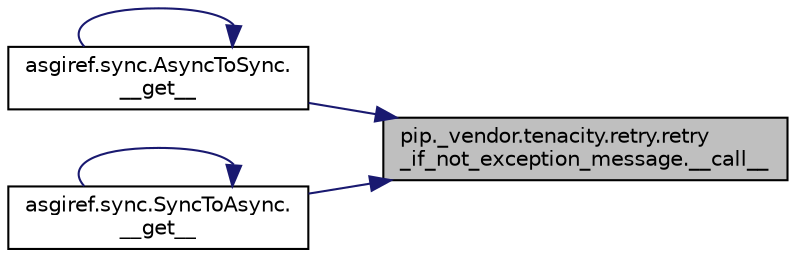 digraph "pip._vendor.tenacity.retry.retry_if_not_exception_message.__call__"
{
 // LATEX_PDF_SIZE
  edge [fontname="Helvetica",fontsize="10",labelfontname="Helvetica",labelfontsize="10"];
  node [fontname="Helvetica",fontsize="10",shape=record];
  rankdir="RL";
  Node1 [label="pip._vendor.tenacity.retry.retry\l_if_not_exception_message.__call__",height=0.2,width=0.4,color="black", fillcolor="grey75", style="filled", fontcolor="black",tooltip=" "];
  Node1 -> Node2 [dir="back",color="midnightblue",fontsize="10",style="solid",fontname="Helvetica"];
  Node2 [label="asgiref.sync.AsyncToSync.\l__get__",height=0.2,width=0.4,color="black", fillcolor="white", style="filled",URL="$d9/d29/classasgiref_1_1sync_1_1_async_to_sync.html#a46832a12ae2d274d0c12529ddfed2c0b",tooltip=" "];
  Node2 -> Node2 [dir="back",color="midnightblue",fontsize="10",style="solid",fontname="Helvetica"];
  Node1 -> Node3 [dir="back",color="midnightblue",fontsize="10",style="solid",fontname="Helvetica"];
  Node3 [label="asgiref.sync.SyncToAsync.\l__get__",height=0.2,width=0.4,color="black", fillcolor="white", style="filled",URL="$de/d26/classasgiref_1_1sync_1_1_sync_to_async.html#a73128fe0b173a144bbf422953df88ddb",tooltip=" "];
  Node3 -> Node3 [dir="back",color="midnightblue",fontsize="10",style="solid",fontname="Helvetica"];
}
